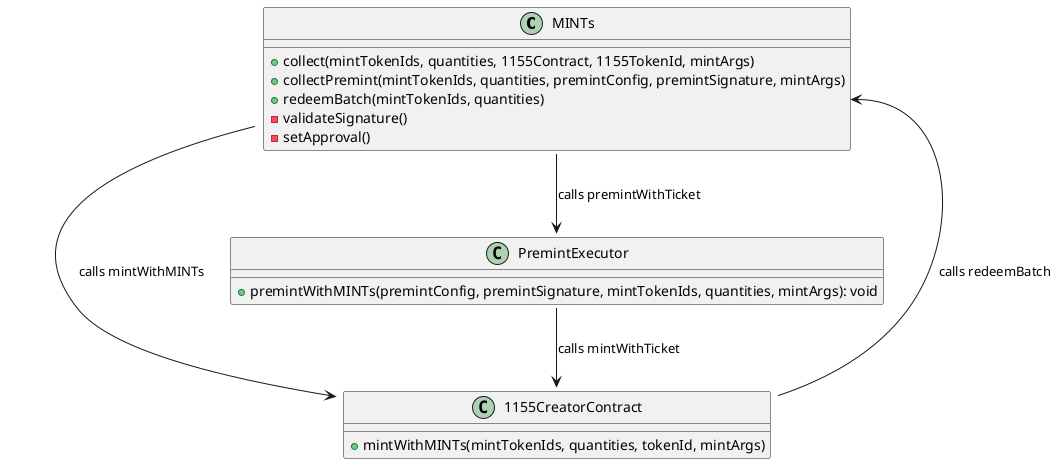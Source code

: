 @startuml

class MINTs {
    + collect(mintTokenIds, quantities, 1155Contract, 1155TokenId, mintArgs)
    + collectPremint(mintTokenIds, quantities, premintConfig, premintSignature, mintArgs)
    + redeemBatch(mintTokenIds, quantities)
    - validateSignature()
    - setApproval()
}

class 1155CreatorContract {
    + mintWithMINTs(mintTokenIds, quantities, tokenId, mintArgs)
}

class PremintExecutor {
    + premintWithMINTs(premintConfig, premintSignature, mintTokenIds, quantities, mintArgs): void
}

1155CreatorContract::mintWithTicket --> MINTs::redeem: calls redeemBatch
MINTs --> 1155CreatorContract::mintWithMintTicket: calls mintWithMINTs
MINTs --> PremintExecutor::premintWithTicket: calls premintWithTicket
PremintExecutor::premintWithTicket --> 1155CreatorContract::mintWithTicket: calls mintWithTicket 
@enduml